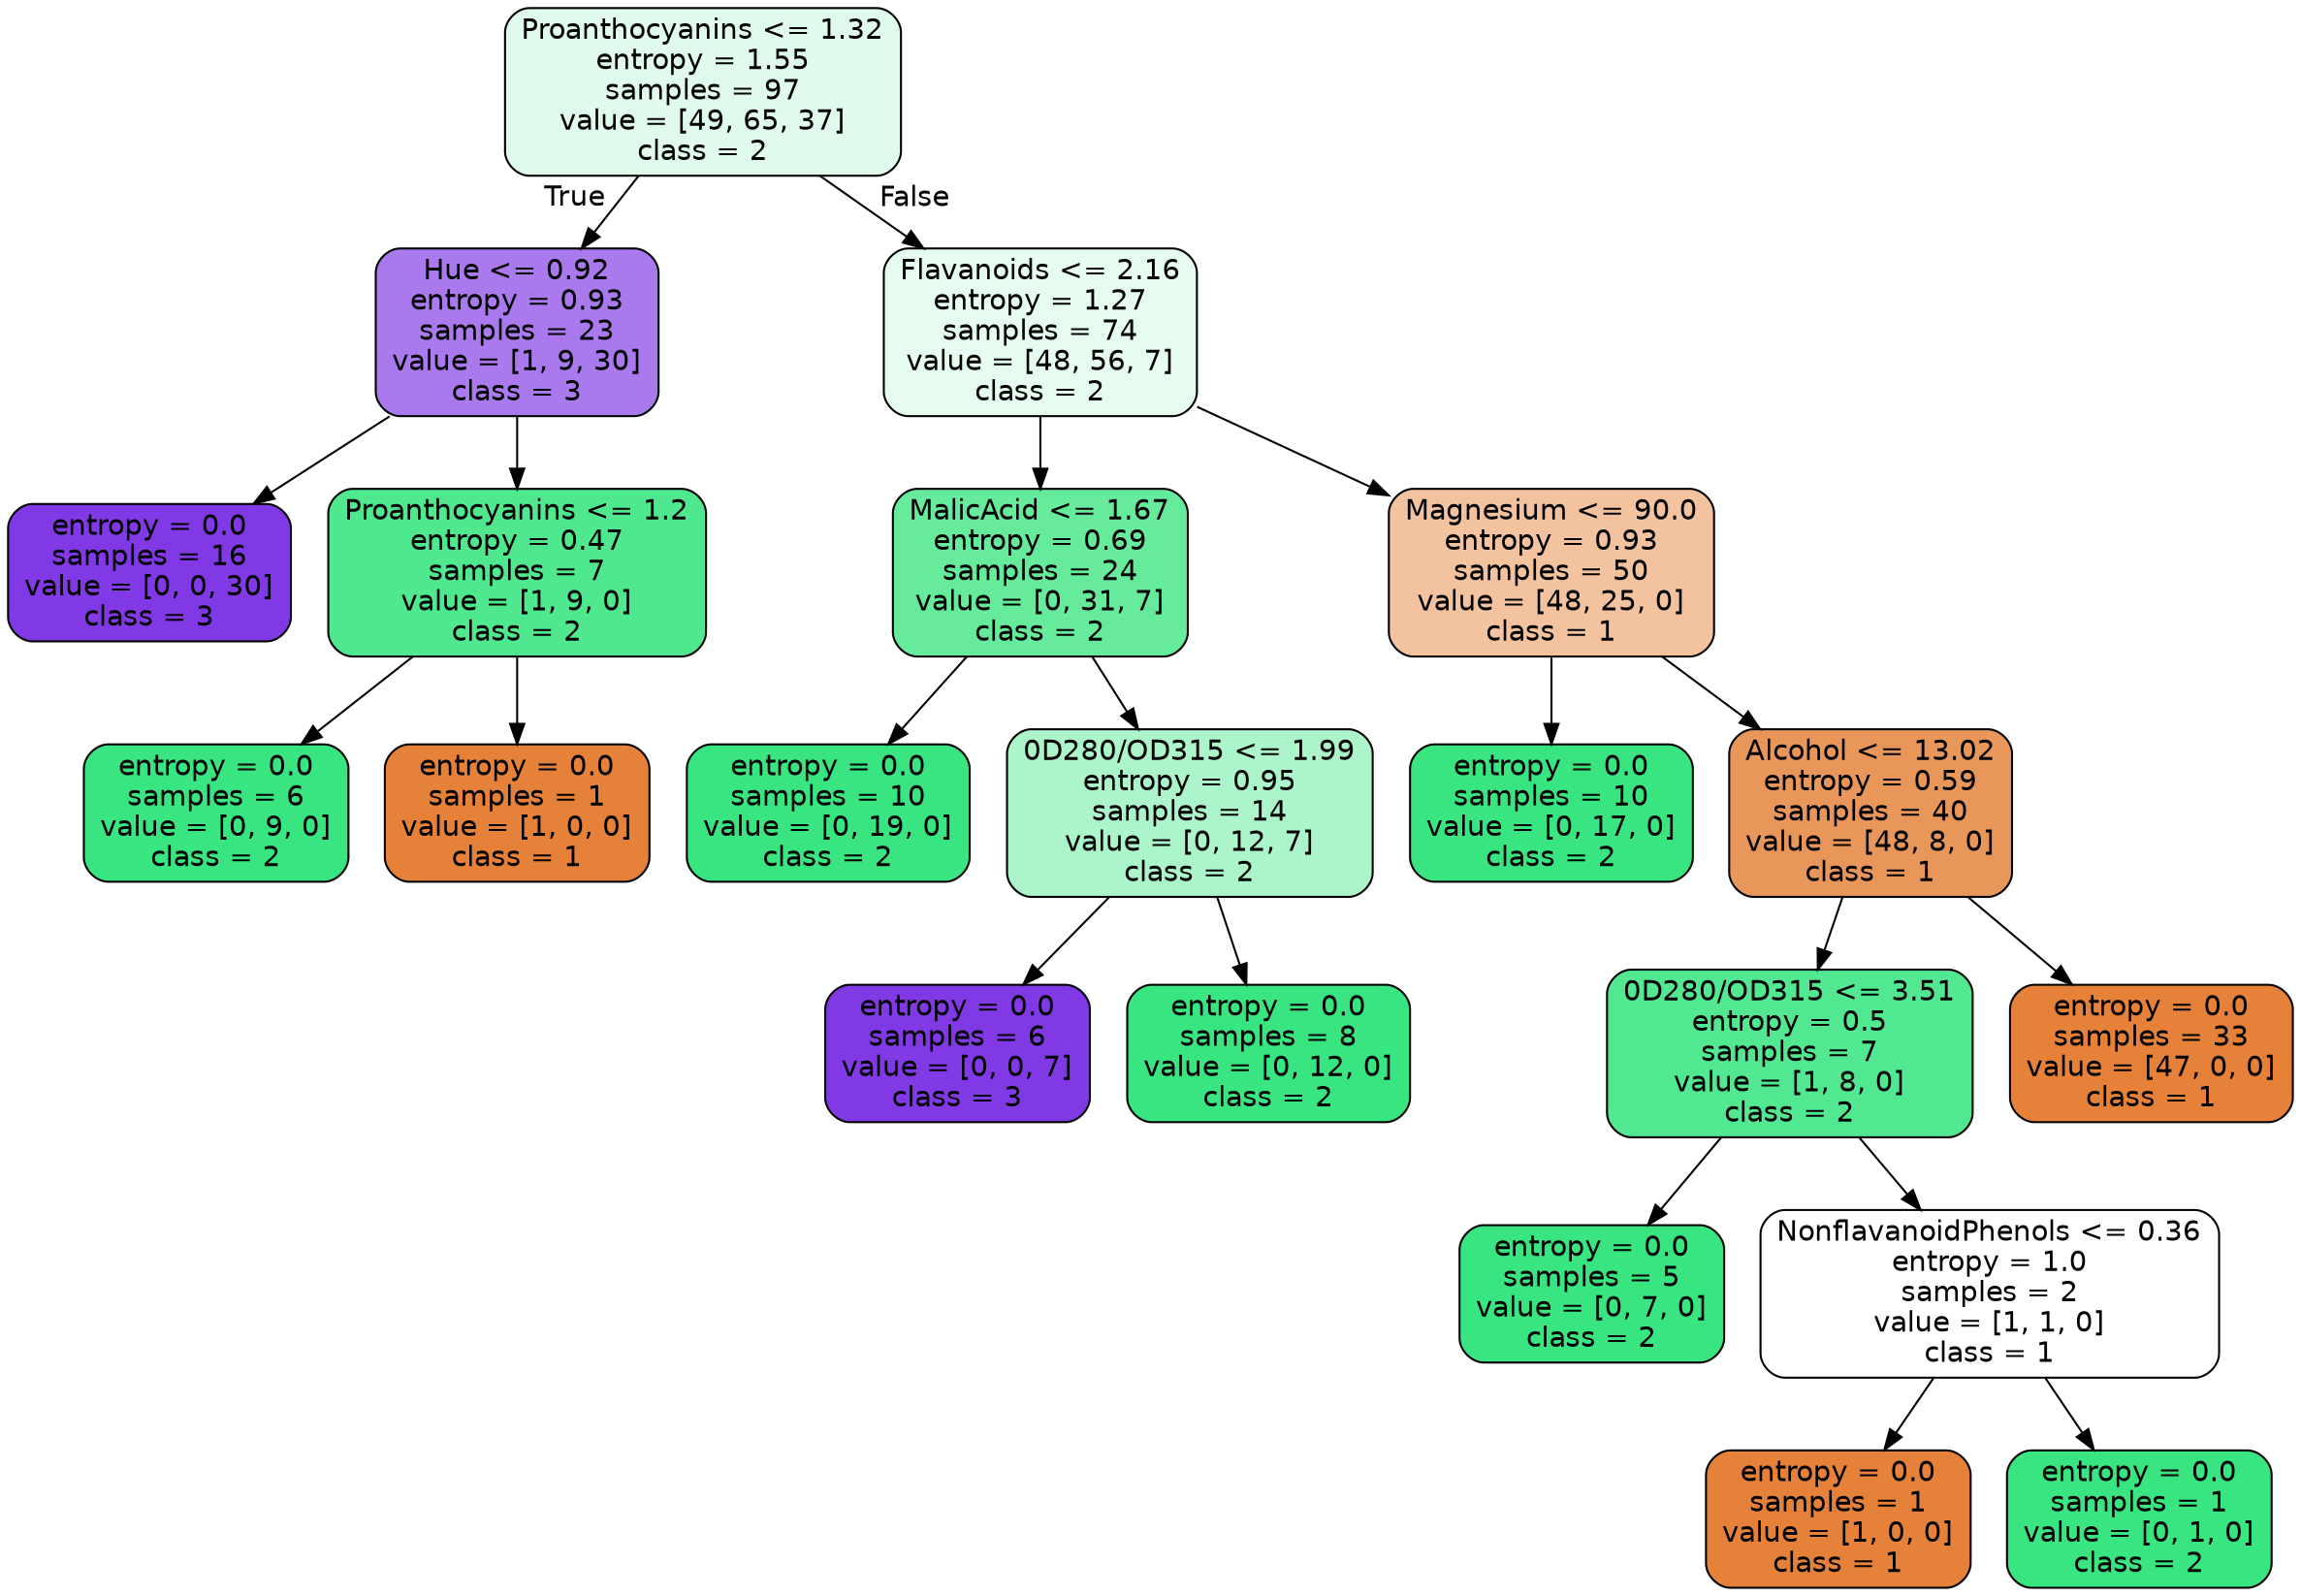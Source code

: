 digraph Tree {
node [shape=box, style="filled, rounded", color="black", fontname=helvetica] ;
edge [fontname=helvetica] ;
0 [label="Proanthocyanins <= 1.32\nentropy = 1.55\nsamples = 97\nvalue = [49, 65, 37]\nclass = 2", fillcolor="#e0fbeb"] ;
1 [label="Hue <= 0.92\nentropy = 0.93\nsamples = 23\nvalue = [1, 9, 30]\nclass = 3", fillcolor="#aa79ed"] ;
0 -> 1 [labeldistance=2.5, labelangle=45, headlabel="True"] ;
2 [label="entropy = 0.0\nsamples = 16\nvalue = [0, 0, 30]\nclass = 3", fillcolor="#8139e5"] ;
1 -> 2 ;
3 [label="Proanthocyanins <= 1.2\nentropy = 0.47\nsamples = 7\nvalue = [1, 9, 0]\nclass = 2", fillcolor="#4fe88f"] ;
1 -> 3 ;
4 [label="entropy = 0.0\nsamples = 6\nvalue = [0, 9, 0]\nclass = 2", fillcolor="#39e581"] ;
3 -> 4 ;
5 [label="entropy = 0.0\nsamples = 1\nvalue = [1, 0, 0]\nclass = 1", fillcolor="#e58139"] ;
3 -> 5 ;
6 [label="Flavanoids <= 2.16\nentropy = 1.27\nsamples = 74\nvalue = [48, 56, 7]\nclass = 2", fillcolor="#e6fcef"] ;
0 -> 6 [labeldistance=2.5, labelangle=-45, headlabel="False"] ;
7 [label="MalicAcid <= 1.67\nentropy = 0.69\nsamples = 24\nvalue = [0, 31, 7]\nclass = 2", fillcolor="#66eb9d"] ;
6 -> 7 ;
8 [label="entropy = 0.0\nsamples = 10\nvalue = [0, 19, 0]\nclass = 2", fillcolor="#39e581"] ;
7 -> 8 ;
9 [label="0D280/OD315 <= 1.99\nentropy = 0.95\nsamples = 14\nvalue = [0, 12, 7]\nclass = 2", fillcolor="#acf4ca"] ;
7 -> 9 ;
10 [label="entropy = 0.0\nsamples = 6\nvalue = [0, 0, 7]\nclass = 3", fillcolor="#8139e5"] ;
9 -> 10 ;
11 [label="entropy = 0.0\nsamples = 8\nvalue = [0, 12, 0]\nclass = 2", fillcolor="#39e581"] ;
9 -> 11 ;
12 [label="Magnesium <= 90.0\nentropy = 0.93\nsamples = 50\nvalue = [48, 25, 0]\nclass = 1", fillcolor="#f3c3a0"] ;
6 -> 12 ;
13 [label="entropy = 0.0\nsamples = 10\nvalue = [0, 17, 0]\nclass = 2", fillcolor="#39e581"] ;
12 -> 13 ;
14 [label="Alcohol <= 13.02\nentropy = 0.59\nsamples = 40\nvalue = [48, 8, 0]\nclass = 1", fillcolor="#e9965a"] ;
12 -> 14 ;
15 [label="0D280/OD315 <= 3.51\nentropy = 0.5\nsamples = 7\nvalue = [1, 8, 0]\nclass = 2", fillcolor="#52e891"] ;
14 -> 15 ;
16 [label="entropy = 0.0\nsamples = 5\nvalue = [0, 7, 0]\nclass = 2", fillcolor="#39e581"] ;
15 -> 16 ;
17 [label="NonflavanoidPhenols <= 0.36\nentropy = 1.0\nsamples = 2\nvalue = [1, 1, 0]\nclass = 1", fillcolor="#ffffff"] ;
15 -> 17 ;
18 [label="entropy = 0.0\nsamples = 1\nvalue = [1, 0, 0]\nclass = 1", fillcolor="#e58139"] ;
17 -> 18 ;
19 [label="entropy = 0.0\nsamples = 1\nvalue = [0, 1, 0]\nclass = 2", fillcolor="#39e581"] ;
17 -> 19 ;
20 [label="entropy = 0.0\nsamples = 33\nvalue = [47, 0, 0]\nclass = 1", fillcolor="#e58139"] ;
14 -> 20 ;
}